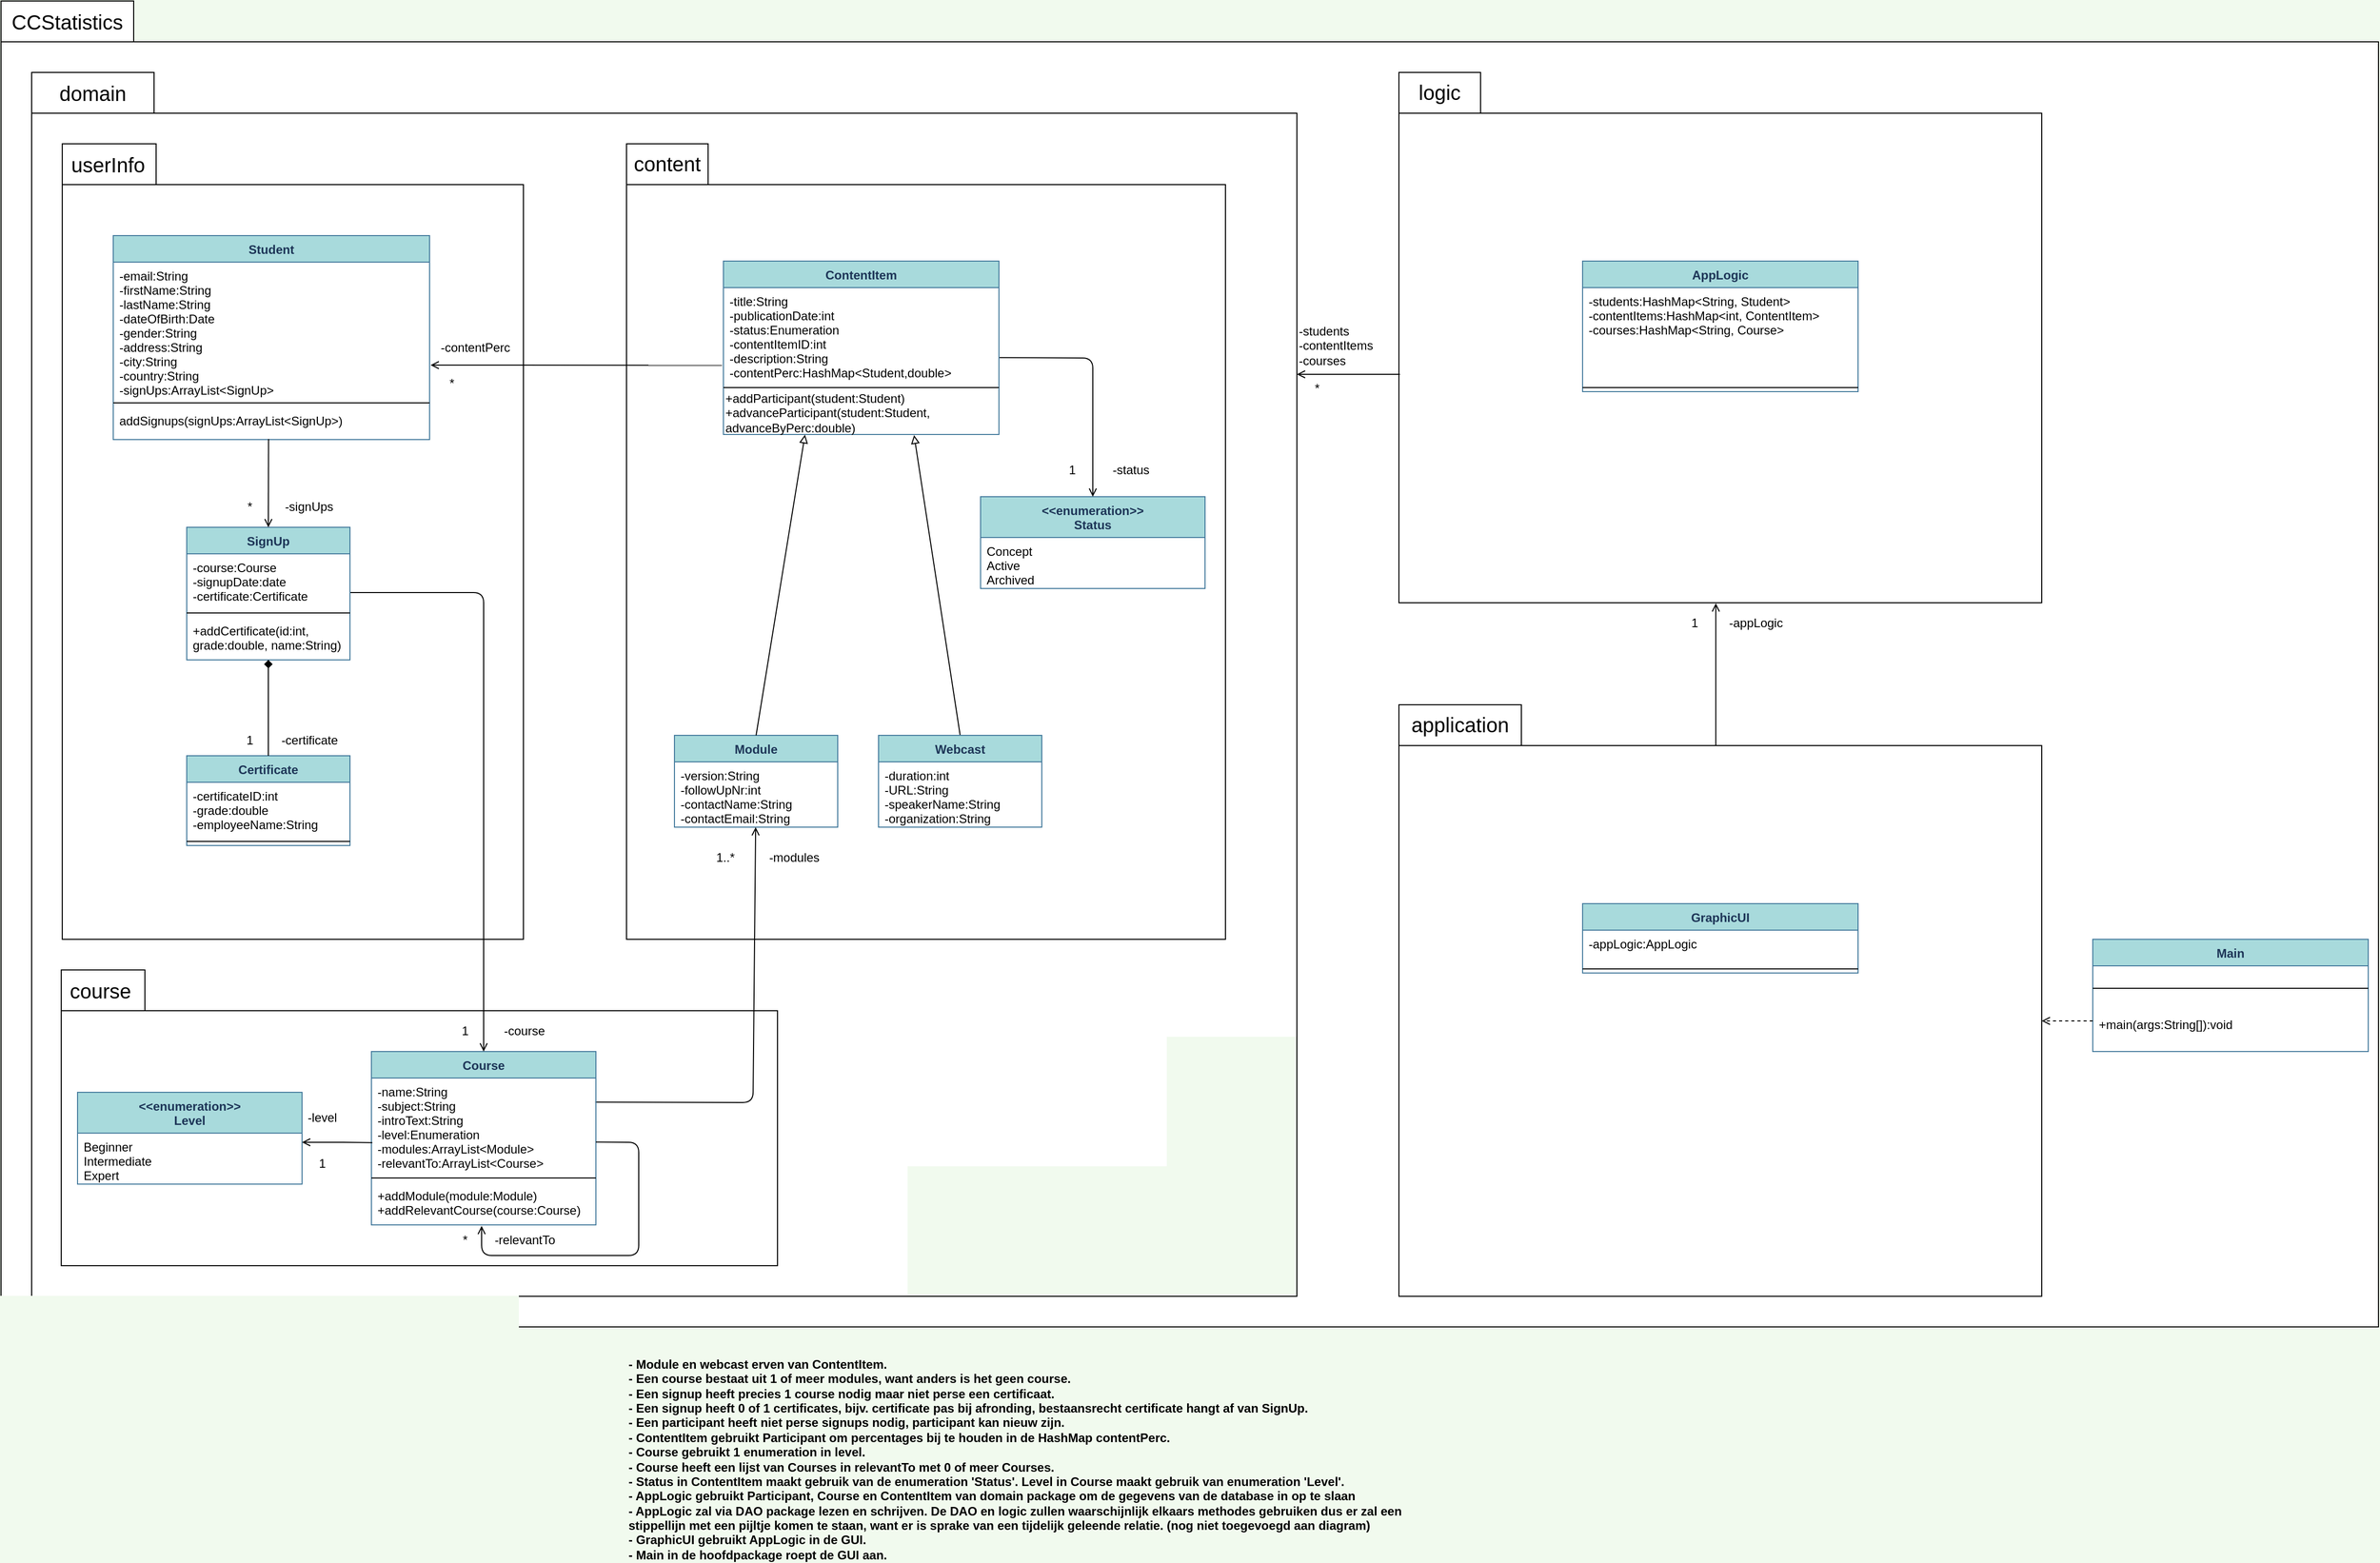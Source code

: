 <mxfile version="14.1.8" type="device" pages="2"><diagram id="C5RBs43oDa-KdzZeNtuy" name="Class diagram"><mxGraphModel dx="1913" dy="3144" grid="1" gridSize="10" guides="1" tooltips="1" connect="1" arrows="1" fold="1" page="1" pageScale="1" pageWidth="827" pageHeight="1169" background="#F1FAEE" math="0" shadow="0"><root><mxCell id="WIyWlLk6GJQsqaUBKTNV-0"/><mxCell id="WIyWlLk6GJQsqaUBKTNV-1" parent="WIyWlLk6GJQsqaUBKTNV-0"/><mxCell id="sgHCHZH9hC2yKxgUmPNf-14" value="package" style="shape=folder;fontStyle=1;spacingTop=10;tabWidth=130;tabHeight=40;tabPosition=left;html=1;fontSize=12;" parent="WIyWlLk6GJQsqaUBKTNV-1" vertex="1"><mxGeometry x="-800" y="-2320" width="2330" height="1300" as="geometry"/></mxCell><mxCell id="sgHCHZH9hC2yKxgUmPNf-5" value="" style="shape=folder;fontStyle=1;spacingTop=10;tabWidth=60;tabHeight=40;tabPosition=left;html=1;fontSize=20;" parent="WIyWlLk6GJQsqaUBKTNV-1" vertex="1"><mxGeometry x="-770" y="-2250" width="1240" height="1200" as="geometry"/></mxCell><mxCell id="sgHCHZH9hC2yKxgUmPNf-3" value="" style="shape=folder;fontStyle=1;spacingTop=10;tabWidth=82;tabHeight=40;tabPosition=left;html=1;" parent="WIyWlLk6GJQsqaUBKTNV-1" vertex="1"><mxGeometry x="-741" y="-1370" width="702" height="290" as="geometry"/></mxCell><mxCell id="sgHCHZH9hC2yKxgUmPNf-0" value="" style="shape=folder;fontStyle=1;spacingTop=10;tabWidth=92;tabHeight=40;tabPosition=left;html=1;" parent="WIyWlLk6GJQsqaUBKTNV-1" vertex="1"><mxGeometry x="-740" y="-2180" width="452" height="780" as="geometry"/></mxCell><mxCell id="sPdz_jmMc16dJgYQqv5J-1" value="" style="shape=folder;fontStyle=1;spacingTop=10;tabWidth=80;tabHeight=40;tabPosition=left;html=1;" parent="WIyWlLk6GJQsqaUBKTNV-1" vertex="1"><mxGeometry x="-187" y="-2180" width="587" height="780" as="geometry"/></mxCell><mxCell id="feHipGiowACFjIjU3fnN-57" style="rounded=1;sketch=0;orthogonalLoop=1;jettySize=auto;html=1;startArrow=open;startFill=0;endArrow=none;endFill=0;fillColor=#e1d5e7;fontColor=#1D3557;entryX=-0.005;entryY=0.81;entryDx=0;entryDy=0;entryPerimeter=0;" parent="WIyWlLk6GJQsqaUBKTNV-1" target="feHipGiowACFjIjU3fnN-1" edge="1"><mxGeometry relative="1" as="geometry"><mxPoint x="-172" y="-1950" as="targetPoint"/><mxPoint x="-379" y="-1963" as="sourcePoint"/><Array as="points"/></mxGeometry></mxCell><mxCell id="feHipGiowACFjIjU3fnN-0" value="ContentItem" style="swimlane;fontStyle=1;align=center;verticalAlign=top;childLayout=stackLayout;horizontal=1;startSize=26;horizontalStack=0;resizeParent=1;resizeParentMax=0;resizeLast=0;collapsible=1;marginBottom=0;rounded=0;sketch=0;strokeColor=#457B9D;fillColor=#A8DADC;fontColor=#1D3557;" parent="WIyWlLk6GJQsqaUBKTNV-1" vertex="1"><mxGeometry x="-92" y="-2065" width="270" height="170" as="geometry"/></mxCell><mxCell id="feHipGiowACFjIjU3fnN-1" value="-title:String&#10;-publicationDate:int&#10;-status:Enumeration&#10;-contentItemID:int&#10;-description:String&#10;-contentPerc:HashMap&lt;Student,double&gt;" style="text;strokeColor=none;fillColor=none;align=left;verticalAlign=top;spacingLeft=4;spacingRight=4;overflow=hidden;rotatable=0;points=[[0,0.5],[1,0.5]];portConstraint=eastwest;" parent="feHipGiowACFjIjU3fnN-0" vertex="1"><mxGeometry y="26" width="270" height="94" as="geometry"/></mxCell><mxCell id="4xEFzBpWDrpKqAZ_pWya-16" value="" style="line;strokeWidth=1;fillColor=none;align=left;verticalAlign=middle;spacingTop=-1;spacingLeft=3;spacingRight=3;rotatable=0;labelPosition=right;points=[];portConstraint=eastwest;" parent="feHipGiowACFjIjU3fnN-0" vertex="1"><mxGeometry y="120" width="270" height="8" as="geometry"/></mxCell><mxCell id="4xEFzBpWDrpKqAZ_pWya-19" value="+addParticipant(student:Student)&lt;br&gt;+advanceParticipant(student:Student,&lt;br&gt;advanceByPerc:double)" style="text;html=1;strokeColor=none;fillColor=none;align=left;verticalAlign=middle;whiteSpace=wrap;rounded=0;" parent="feHipGiowACFjIjU3fnN-0" vertex="1"><mxGeometry y="128" width="270" height="42" as="geometry"/></mxCell><mxCell id="feHipGiowACFjIjU3fnN-54" style="rounded=1;sketch=0;orthogonalLoop=1;jettySize=auto;html=1;startArrow=open;startFill=0;endArrow=none;endFill=0;fillColor=#A8DADC;fontColor=#1D3557;entryX=0.997;entryY=0.251;entryDx=0;entryDy=0;entryPerimeter=0;" parent="WIyWlLk6GJQsqaUBKTNV-1" source="feHipGiowACFjIjU3fnN-4" target="feHipGiowACFjIjU3fnN-14" edge="1"><mxGeometry relative="1" as="geometry"><Array as="points"><mxPoint x="-63" y="-1240"/></Array><mxPoint x="-230" y="-1280" as="targetPoint"/></mxGeometry></mxCell><mxCell id="feHipGiowACFjIjU3fnN-4" value="Module" style="swimlane;fontStyle=1;align=center;verticalAlign=top;childLayout=stackLayout;horizontal=1;startSize=26;horizontalStack=0;resizeParent=1;resizeParentMax=0;resizeLast=0;collapsible=1;marginBottom=0;rounded=0;sketch=0;strokeColor=#457B9D;fillColor=#A8DADC;fontColor=#1D3557;" parent="WIyWlLk6GJQsqaUBKTNV-1" vertex="1"><mxGeometry x="-140" y="-1600" width="160" height="90" as="geometry"><mxRectangle x="360" y="75" width="70" height="26" as="alternateBounds"/></mxGeometry></mxCell><mxCell id="feHipGiowACFjIjU3fnN-5" value="-version:String&#10;-followUpNr:int&#10;-contactName:String&#10;-contactEmail:String" style="text;strokeColor=none;fillColor=none;align=left;verticalAlign=top;spacingLeft=4;spacingRight=4;overflow=hidden;rotatable=0;points=[[0,0.5],[1,0.5]];portConstraint=eastwest;" parent="feHipGiowACFjIjU3fnN-4" vertex="1"><mxGeometry y="26" width="160" height="64" as="geometry"/></mxCell><mxCell id="feHipGiowACFjIjU3fnN-51" style="rounded=1;sketch=0;orthogonalLoop=1;jettySize=auto;html=1;startArrow=none;startFill=0;endArrow=block;endFill=0;fillColor=#A8DADC;fontColor=#1D3557;exitX=0.5;exitY=0;exitDx=0;exitDy=0;entryX=0.692;entryY=1.016;entryDx=0;entryDy=0;entryPerimeter=0;" parent="WIyWlLk6GJQsqaUBKTNV-1" source="feHipGiowACFjIjU3fnN-8" target="4xEFzBpWDrpKqAZ_pWya-19" edge="1"><mxGeometry relative="1" as="geometry"><mxPoint x="-17" y="-1870" as="targetPoint"/><mxPoint x="33" y="-1600" as="sourcePoint"/></mxGeometry></mxCell><mxCell id="feHipGiowACFjIjU3fnN-8" value="Webcast" style="swimlane;fontStyle=1;align=center;verticalAlign=top;childLayout=stackLayout;horizontal=1;startSize=26;horizontalStack=0;resizeParent=1;resizeParentMax=0;resizeLast=0;collapsible=1;marginBottom=0;rounded=0;sketch=0;strokeColor=#457B9D;fillColor=#A8DADC;fontColor=#1D3557;" parent="WIyWlLk6GJQsqaUBKTNV-1" vertex="1"><mxGeometry x="60" y="-1600" width="160" height="90" as="geometry"/></mxCell><mxCell id="feHipGiowACFjIjU3fnN-9" value="-duration:int&#10;-URL:String&#10;-speakerName:String&#10;-organization:String" style="text;strokeColor=none;fillColor=none;align=left;verticalAlign=top;spacingLeft=4;spacingRight=4;overflow=hidden;rotatable=0;points=[[0,0.5],[1,0.5]];portConstraint=eastwest;fontStyle=0" parent="feHipGiowACFjIjU3fnN-8" vertex="1"><mxGeometry y="26" width="160" height="64" as="geometry"/></mxCell><mxCell id="feHipGiowACFjIjU3fnN-13" value="Course" style="swimlane;fontStyle=1;align=center;verticalAlign=top;childLayout=stackLayout;horizontal=1;startSize=26;horizontalStack=0;resizeParent=1;resizeParentMax=0;resizeLast=0;collapsible=1;marginBottom=0;rounded=0;sketch=0;strokeColor=#457B9D;fillColor=#A8DADC;fontColor=#1D3557;" parent="WIyWlLk6GJQsqaUBKTNV-1" vertex="1"><mxGeometry x="-437" y="-1290" width="220" height="170" as="geometry"/></mxCell><mxCell id="feHipGiowACFjIjU3fnN-14" value="-name:String&#10;-subject:String&#10;-introText:String&#10;-level:Enumeration&#10;-modules:ArrayList&lt;Module&gt;&#10;-relevantTo:ArrayList&lt;Course&gt;&#10;" style="text;strokeColor=none;fillColor=none;align=left;verticalAlign=top;spacingLeft=4;spacingRight=4;overflow=hidden;rotatable=0;points=[[0,0.5],[1,0.5]];portConstraint=eastwest;" parent="feHipGiowACFjIjU3fnN-13" vertex="1"><mxGeometry y="26" width="220" height="94" as="geometry"/></mxCell><mxCell id="feHipGiowACFjIjU3fnN-15" value="" style="line;strokeWidth=1;fillColor=none;align=left;verticalAlign=middle;spacingTop=-1;spacingLeft=3;spacingRight=3;rotatable=0;labelPosition=right;points=[];portConstraint=eastwest;" parent="feHipGiowACFjIjU3fnN-13" vertex="1"><mxGeometry y="120" width="220" height="8" as="geometry"/></mxCell><mxCell id="feHipGiowACFjIjU3fnN-16" value="+addModule(module:Module)&#10;+addRelevantCourse(course:Course)" style="text;strokeColor=none;fillColor=none;align=left;verticalAlign=top;spacingLeft=4;spacingRight=4;overflow=hidden;rotatable=0;points=[[0,0.5],[1,0.5]];portConstraint=eastwest;" parent="feHipGiowACFjIjU3fnN-13" vertex="1"><mxGeometry y="128" width="220" height="42" as="geometry"/></mxCell><mxCell id="4xEFzBpWDrpKqAZ_pWya-10" value="" style="endArrow=open;html=1;strokeColor=#000000;exitX=1;exitY=0.668;exitDx=0;exitDy=0;exitPerimeter=0;endFill=0;" parent="feHipGiowACFjIjU3fnN-13" source="feHipGiowACFjIjU3fnN-14" edge="1"><mxGeometry width="50" height="50" relative="1" as="geometry"><mxPoint x="262" y="140" as="sourcePoint"/><mxPoint x="108" y="171" as="targetPoint"/><Array as="points"><mxPoint x="262" y="89"/><mxPoint x="262" y="200"/><mxPoint x="108" y="200"/></Array></mxGeometry></mxCell><mxCell id="feHipGiowACFjIjU3fnN-52" style="rounded=1;sketch=0;orthogonalLoop=1;jettySize=auto;html=1;entryX=0.5;entryY=0;entryDx=0;entryDy=0;startArrow=none;startFill=0;endArrow=open;endFill=0;fillColor=#A8DADC;fontColor=#1D3557;edgeStyle=orthogonalEdgeStyle;" parent="WIyWlLk6GJQsqaUBKTNV-1" target="feHipGiowACFjIjU3fnN-13" edge="1"><mxGeometry relative="1" as="geometry"><mxPoint x="-458" y="-1740" as="sourcePoint"/><Array as="points"><mxPoint x="-458" y="-1740"/><mxPoint x="-327" y="-1740"/></Array></mxGeometry></mxCell><mxCell id="feHipGiowACFjIjU3fnN-17" value="Student" style="swimlane;fontStyle=1;align=center;verticalAlign=top;childLayout=stackLayout;horizontal=1;startSize=26;horizontalStack=0;resizeParent=1;resizeParentMax=0;resizeLast=0;collapsible=1;marginBottom=0;rounded=0;sketch=0;strokeColor=#457B9D;fillColor=#A8DADC;fontColor=#1D3557;" parent="WIyWlLk6GJQsqaUBKTNV-1" vertex="1"><mxGeometry x="-690" y="-2090" width="310" height="200" as="geometry"/></mxCell><mxCell id="feHipGiowACFjIjU3fnN-18" value="-email:String&#10;-firstName:String&#10;-lastName:String&#10;-dateOfBirth:Date&#10;-gender:String&#10;-address:String&#10;-city:String&#10;-country:String&#10;-signUps:ArrayList&lt;SignUp&gt;" style="text;strokeColor=none;fillColor=none;align=left;verticalAlign=top;spacingLeft=4;spacingRight=4;overflow=hidden;rotatable=0;points=[[0,0.5],[1,0.5]];portConstraint=eastwest;" parent="feHipGiowACFjIjU3fnN-17" vertex="1"><mxGeometry y="26" width="310" height="134" as="geometry"/></mxCell><mxCell id="feHipGiowACFjIjU3fnN-19" value="" style="line;strokeWidth=1;fillColor=none;align=left;verticalAlign=middle;spacingTop=-1;spacingLeft=3;spacingRight=3;rotatable=0;labelPosition=right;points=[];portConstraint=eastwest;" parent="feHipGiowACFjIjU3fnN-17" vertex="1"><mxGeometry y="160" width="310" height="8" as="geometry"/></mxCell><mxCell id="feHipGiowACFjIjU3fnN-20" value="addSignups(signUps:ArrayList&lt;SignUp&gt;)" style="text;strokeColor=none;fillColor=none;align=left;verticalAlign=top;spacingLeft=4;spacingRight=4;overflow=hidden;rotatable=0;points=[[0,0.5],[1,0.5]];portConstraint=eastwest;" parent="feHipGiowACFjIjU3fnN-17" vertex="1"><mxGeometry y="168" width="310" height="32" as="geometry"/></mxCell><mxCell id="o7EIkPoKEHvitZHF2vj1-178" value="SignUp" style="swimlane;fontStyle=1;align=center;verticalAlign=top;childLayout=stackLayout;horizontal=1;startSize=26;horizontalStack=0;resizeParent=1;resizeParentMax=0;resizeLast=0;collapsible=1;marginBottom=0;rounded=0;sketch=0;strokeColor=#457B9D;fillColor=#A8DADC;fontColor=#1D3557;" parent="WIyWlLk6GJQsqaUBKTNV-1" vertex="1"><mxGeometry x="-618" y="-1804" width="160" height="130" as="geometry"/></mxCell><mxCell id="o7EIkPoKEHvitZHF2vj1-179" value="-course:Course&#10;-signupDate:date&#10;-certificate:Certificate" style="text;strokeColor=none;fillColor=none;align=left;verticalAlign=top;spacingLeft=4;spacingRight=4;overflow=hidden;rotatable=0;points=[[0,0.5],[1,0.5]];portConstraint=eastwest;" parent="o7EIkPoKEHvitZHF2vj1-178" vertex="1"><mxGeometry y="26" width="160" height="54" as="geometry"/></mxCell><mxCell id="o7EIkPoKEHvitZHF2vj1-180" value="" style="line;strokeWidth=1;fillColor=none;align=left;verticalAlign=middle;spacingTop=-1;spacingLeft=3;spacingRight=3;rotatable=0;labelPosition=right;points=[];portConstraint=eastwest;" parent="o7EIkPoKEHvitZHF2vj1-178" vertex="1"><mxGeometry y="80" width="160" height="8" as="geometry"/></mxCell><mxCell id="o7EIkPoKEHvitZHF2vj1-181" value="+addCertificate(id:int,&#10;grade:double, name:String)" style="text;strokeColor=none;fillColor=none;align=left;verticalAlign=top;spacingLeft=4;spacingRight=4;overflow=hidden;rotatable=0;points=[[0,0.5],[1,0.5]];portConstraint=eastwest;" parent="o7EIkPoKEHvitZHF2vj1-178" vertex="1"><mxGeometry y="88" width="160" height="42" as="geometry"/></mxCell><mxCell id="o7EIkPoKEHvitZHF2vj1-183" value="" style="endArrow=none;html=1;strokeColor=#000000;entryX=0.491;entryY=0.981;entryDx=0;entryDy=0;entryPerimeter=0;startArrow=open;startFill=0;endFill=0;exitX=0.5;exitY=0;exitDx=0;exitDy=0;" parent="WIyWlLk6GJQsqaUBKTNV-1" source="o7EIkPoKEHvitZHF2vj1-178" target="feHipGiowACFjIjU3fnN-20" edge="1"><mxGeometry width="50" height="50" relative="1" as="geometry"><mxPoint x="-430.59" y="-1810" as="sourcePoint"/><mxPoint x="-430.51" y="-1880.004" as="targetPoint"/><Array as="points"/></mxGeometry></mxCell><mxCell id="o7EIkPoKEHvitZHF2vj1-185" value="*" style="text;html=1;strokeColor=none;fillColor=none;align=center;verticalAlign=middle;whiteSpace=wrap;rounded=0;" parent="WIyWlLk6GJQsqaUBKTNV-1" vertex="1"><mxGeometry x="-576" y="-1834" width="40" height="20" as="geometry"/></mxCell><mxCell id="o7EIkPoKEHvitZHF2vj1-186" value="1" style="text;html=1;strokeColor=none;fillColor=none;align=center;verticalAlign=middle;whiteSpace=wrap;rounded=0;" parent="WIyWlLk6GJQsqaUBKTNV-1" vertex="1"><mxGeometry x="-365" y="-1320" width="40" height="20" as="geometry"/></mxCell><mxCell id="o7EIkPoKEHvitZHF2vj1-188" value="1..*" style="text;html=1;strokeColor=none;fillColor=none;align=center;verticalAlign=middle;whiteSpace=wrap;rounded=0;" parent="WIyWlLk6GJQsqaUBKTNV-1" vertex="1"><mxGeometry x="-110" y="-1490" width="40" height="20" as="geometry"/></mxCell><mxCell id="o7EIkPoKEHvitZHF2vj1-189" value="*" style="text;html=1;strokeColor=none;fillColor=none;align=center;verticalAlign=middle;whiteSpace=wrap;rounded=0;" parent="WIyWlLk6GJQsqaUBKTNV-1" vertex="1"><mxGeometry x="-378" y="-1950" width="40" height="10" as="geometry"/></mxCell><mxCell id="qsB4hN0v_XTeqh2kX5ey-0" value="&lt;b&gt;- Module en webcast erven van ContentItem.&lt;br&gt;- Een course bestaat uit 1 of meer modules, want anders is het geen course.&lt;br&gt;- Een signup heeft precies 1 course nodig maar niet perse een certificaat.&lt;br&gt;- Een signup heeft 0 of 1 certificates,&amp;nbsp;bijv.&amp;nbsp;certificate pas bij afronding, bestaansrecht certificate hangt af van SignUp.&lt;br&gt;- Een participant heeft niet perse signups nodig, participant kan nieuw zijn.&lt;br&gt;- ContentItem gebruikt Participant om percentages bij te houden in de HashMap contentPerc.&lt;br&gt;- Course gebruikt 1 enumeration in level.&lt;br&gt;-&amp;nbsp;Course heeft een lijst van Courses in relevantTo met 0 of meer Courses.&lt;br&gt;- Status in ContentItem maakt gebruik van de enumeration 'Status'. Level in Course maakt gebruik van enumeration 'Level'.&lt;br&gt;- AppLogic gebruikt Participant, Course en ContentItem van domain package om de gegevens van de database in op te slaan&lt;br&gt;- AppLogic zal via DAO package lezen en schrijven. De DAO en logic zullen waarschijnlijk elkaars methodes gebruiken dus er zal een stippellijn met een pijltje komen te staan, want er is sprake van een tijdelijk geleende relatie. (nog niet toegevoegd aan diagram)&lt;br&gt;- GraphicUI gebruikt AppLogic in de GUI.&lt;br&gt;- Main in de hoofdpackage roept de GUI aan.&lt;/b&gt;" style="text;html=1;strokeColor=none;fillColor=none;align=left;verticalAlign=middle;whiteSpace=wrap;rounded=0;" parent="WIyWlLk6GJQsqaUBKTNV-1" vertex="1"><mxGeometry x="-187" y="-990" width="812" height="200" as="geometry"/></mxCell><mxCell id="4xEFzBpWDrpKqAZ_pWya-5" value="&lt;&lt;enumeration&gt;&gt;&#10;Level" style="swimlane;fontStyle=1;align=center;verticalAlign=top;childLayout=stackLayout;horizontal=1;startSize=40;horizontalStack=0;resizeParent=1;resizeParentMax=0;resizeLast=0;collapsible=1;marginBottom=0;rounded=0;sketch=0;strokeColor=#457B9D;fillColor=#A8DADC;fontColor=#1D3557;" parent="WIyWlLk6GJQsqaUBKTNV-1" vertex="1"><mxGeometry x="-725" y="-1250" width="220" height="90" as="geometry"/></mxCell><mxCell id="4xEFzBpWDrpKqAZ_pWya-6" value="Beginner&#10;Intermediate&#10;Expert" style="text;strokeColor=none;fillColor=none;align=left;verticalAlign=top;spacingLeft=4;spacingRight=4;overflow=hidden;rotatable=0;points=[[0,0.5],[1,0.5]];portConstraint=eastwest;" parent="4xEFzBpWDrpKqAZ_pWya-5" vertex="1"><mxGeometry y="40" width="220" height="50" as="geometry"/></mxCell><mxCell id="4xEFzBpWDrpKqAZ_pWya-9" style="edgeStyle=orthogonalEdgeStyle;rounded=0;orthogonalLoop=1;jettySize=auto;html=1;entryX=0.004;entryY=0.674;entryDx=0;entryDy=0;entryPerimeter=0;startArrow=open;startFill=0;endArrow=none;endFill=0;strokeColor=#000000;" parent="WIyWlLk6GJQsqaUBKTNV-1" source="4xEFzBpWDrpKqAZ_pWya-6" target="feHipGiowACFjIjU3fnN-14" edge="1"><mxGeometry relative="1" as="geometry"><Array as="points"><mxPoint x="-465" y="-1201"/><mxPoint x="-465" y="-1201"/></Array></mxGeometry></mxCell><mxCell id="4xEFzBpWDrpKqAZ_pWya-11" value="-signUps" style="text;html=1;strokeColor=none;fillColor=none;align=center;verticalAlign=middle;whiteSpace=wrap;rounded=0;" parent="WIyWlLk6GJQsqaUBKTNV-1" vertex="1"><mxGeometry x="-544" y="-1829" width="92" height="10" as="geometry"/></mxCell><mxCell id="4xEFzBpWDrpKqAZ_pWya-13" value="-course" style="text;html=1;strokeColor=none;fillColor=none;align=center;verticalAlign=middle;whiteSpace=wrap;rounded=0;" parent="WIyWlLk6GJQsqaUBKTNV-1" vertex="1"><mxGeometry x="-317" y="-1320" width="60" height="20" as="geometry"/></mxCell><mxCell id="4xEFzBpWDrpKqAZ_pWya-14" value="-modules" style="text;html=1;strokeColor=none;fillColor=none;align=center;verticalAlign=middle;whiteSpace=wrap;rounded=0;" parent="WIyWlLk6GJQsqaUBKTNV-1" vertex="1"><mxGeometry x="-60" y="-1490" width="75" height="20" as="geometry"/></mxCell><mxCell id="4xEFzBpWDrpKqAZ_pWya-15" value="-contentPerc" style="text;html=1;strokeColor=none;fillColor=none;align=center;verticalAlign=middle;whiteSpace=wrap;rounded=0;fontSize=12;" parent="WIyWlLk6GJQsqaUBKTNV-1" vertex="1"><mxGeometry x="-380" y="-1990" width="90" height="20" as="geometry"/></mxCell><mxCell id="4xEFzBpWDrpKqAZ_pWya-21" style="rounded=1;sketch=0;orthogonalLoop=1;jettySize=auto;html=1;startArrow=none;startFill=0;endArrow=block;endFill=0;fillColor=#A8DADC;fontColor=#1D3557;exitX=0.5;exitY=0;exitDx=0;exitDy=0;entryX=0.296;entryY=1.005;entryDx=0;entryDy=0;entryPerimeter=0;" parent="WIyWlLk6GJQsqaUBKTNV-1" source="feHipGiowACFjIjU3fnN-4" target="4xEFzBpWDrpKqAZ_pWya-19" edge="1"><mxGeometry relative="1" as="geometry"><mxPoint x="-67" y="-1870" as="targetPoint"/><mxPoint x="-105" y="-1620" as="sourcePoint"/></mxGeometry></mxCell><mxCell id="sPdz_jmMc16dJgYQqv5J-2" value="&lt;font style=&quot;font-size: 20px&quot;&gt;content&lt;/font&gt;" style="text;html=1;strokeColor=none;fillColor=none;align=center;verticalAlign=middle;whiteSpace=wrap;rounded=0;fontSize=17;" parent="WIyWlLk6GJQsqaUBKTNV-1" vertex="1"><mxGeometry x="-177" y="-2170" width="60" height="20" as="geometry"/></mxCell><mxCell id="sgHCHZH9hC2yKxgUmPNf-1" value="&lt;font style=&quot;font-size: 20px&quot;&gt;userInfo&lt;/font&gt;" style="text;html=1;strokeColor=none;fillColor=none;align=center;verticalAlign=middle;whiteSpace=wrap;rounded=0;" parent="WIyWlLk6GJQsqaUBKTNV-1" vertex="1"><mxGeometry x="-715" y="-2170" width="40" height="20" as="geometry"/></mxCell><mxCell id="sgHCHZH9hC2yKxgUmPNf-4" value="course" style="text;html=1;strokeColor=none;fillColor=none;align=center;verticalAlign=middle;whiteSpace=wrap;rounded=0;fontSize=20;" parent="WIyWlLk6GJQsqaUBKTNV-1" vertex="1"><mxGeometry x="-725" y="-1360" width="45" height="20" as="geometry"/></mxCell><mxCell id="sgHCHZH9hC2yKxgUmPNf-6" value="domain" style="text;html=1;strokeColor=none;fillColor=none;align=center;verticalAlign=middle;whiteSpace=wrap;rounded=0;fontSize=20;" parent="WIyWlLk6GJQsqaUBKTNV-1" vertex="1"><mxGeometry x="-730" y="-2240" width="40" height="20" as="geometry"/></mxCell><mxCell id="sgHCHZH9hC2yKxgUmPNf-9" value="1" style="text;html=1;strokeColor=none;fillColor=none;align=center;verticalAlign=middle;whiteSpace=wrap;rounded=0;fontSize=12;" parent="WIyWlLk6GJQsqaUBKTNV-1" vertex="1"><mxGeometry x="-505" y="-1190" width="40" height="20" as="geometry"/></mxCell><mxCell id="sgHCHZH9hC2yKxgUmPNf-10" value="-level" style="text;html=1;strokeColor=none;fillColor=none;align=center;verticalAlign=middle;whiteSpace=wrap;rounded=0;fontSize=12;" parent="WIyWlLk6GJQsqaUBKTNV-1" vertex="1"><mxGeometry x="-505" y="-1235" width="40" height="20" as="geometry"/></mxCell><mxCell id="sgHCHZH9hC2yKxgUmPNf-12" value="*" style="text;html=1;strokeColor=none;fillColor=none;align=center;verticalAlign=middle;whiteSpace=wrap;rounded=0;fontSize=12;" parent="WIyWlLk6GJQsqaUBKTNV-1" vertex="1"><mxGeometry x="-354" y="-1110" width="18" height="10" as="geometry"/></mxCell><mxCell id="sgHCHZH9hC2yKxgUmPNf-13" value="-relevantTo" style="text;html=1;strokeColor=none;fillColor=none;align=center;verticalAlign=middle;whiteSpace=wrap;rounded=0;fontSize=12;" parent="WIyWlLk6GJQsqaUBKTNV-1" vertex="1"><mxGeometry x="-322.25" y="-1110" width="70.5" height="10" as="geometry"/></mxCell><mxCell id="sgHCHZH9hC2yKxgUmPNf-16" value="CCStatistics" style="text;html=1;strokeColor=none;fillColor=none;align=center;verticalAlign=middle;whiteSpace=wrap;rounded=0;fontSize=20;" parent="WIyWlLk6GJQsqaUBKTNV-1" vertex="1"><mxGeometry x="-800" y="-2310" width="130" height="20" as="geometry"/></mxCell><mxCell id="rP0rr3EzFBxr6KsfWkIh-7" value="" style="shape=folder;fontStyle=1;spacingTop=10;tabWidth=80;tabHeight=40;tabPosition=left;html=1;" parent="WIyWlLk6GJQsqaUBKTNV-1" vertex="1"><mxGeometry x="570" y="-2250" width="630" height="520" as="geometry"/></mxCell><mxCell id="rP0rr3EzFBxr6KsfWkIh-8" value="" style="shape=folder;fontStyle=1;spacingTop=10;tabWidth=120;tabHeight=40;tabPosition=left;html=1;" parent="WIyWlLk6GJQsqaUBKTNV-1" vertex="1"><mxGeometry x="570" y="-1630" width="630" height="580" as="geometry"/></mxCell><mxCell id="rP0rr3EzFBxr6KsfWkIh-10" value="&lt;font style=&quot;font-size: 20px&quot;&gt;logic&lt;/font&gt;" style="text;html=1;strokeColor=none;fillColor=none;align=center;verticalAlign=middle;whiteSpace=wrap;rounded=0;fontSize=17;" parent="WIyWlLk6GJQsqaUBKTNV-1" vertex="1"><mxGeometry x="580" y="-2240" width="60" height="20" as="geometry"/></mxCell><mxCell id="rP0rr3EzFBxr6KsfWkIh-11" value="&lt;font style=&quot;font-size: 20px&quot;&gt;application&lt;/font&gt;" style="text;html=1;strokeColor=none;fillColor=none;align=center;verticalAlign=middle;whiteSpace=wrap;rounded=0;fontSize=17;" parent="WIyWlLk6GJQsqaUBKTNV-1" vertex="1"><mxGeometry x="600" y="-1620" width="60" height="20" as="geometry"/></mxCell><mxCell id="rP0rr3EzFBxr6KsfWkIh-15" value="AppLogic" style="swimlane;fontStyle=1;align=center;verticalAlign=top;childLayout=stackLayout;horizontal=1;startSize=26;horizontalStack=0;resizeParent=1;resizeParentMax=0;resizeLast=0;collapsible=1;marginBottom=0;rounded=0;sketch=0;strokeColor=#457B9D;fillColor=#A8DADC;fontColor=#1D3557;" parent="WIyWlLk6GJQsqaUBKTNV-1" vertex="1"><mxGeometry x="750" y="-2065" width="270" height="128" as="geometry"/></mxCell><mxCell id="rP0rr3EzFBxr6KsfWkIh-16" value="-students:HashMap&lt;String, Student&gt;&#10;-contentItems:HashMap&lt;int, ContentItem&gt;&#10;-courses:HashMap&lt;String, Course&gt;" style="text;strokeColor=none;fillColor=none;align=left;verticalAlign=top;spacingLeft=4;spacingRight=4;overflow=hidden;rotatable=0;points=[[0,0.5],[1,0.5]];portConstraint=eastwest;" parent="rP0rr3EzFBxr6KsfWkIh-15" vertex="1"><mxGeometry y="26" width="270" height="94" as="geometry"/></mxCell><mxCell id="rP0rr3EzFBxr6KsfWkIh-17" value="" style="line;strokeWidth=1;fillColor=none;align=left;verticalAlign=middle;spacingTop=-1;spacingLeft=3;spacingRight=3;rotatable=0;labelPosition=right;points=[];portConstraint=eastwest;" parent="rP0rr3EzFBxr6KsfWkIh-15" vertex="1"><mxGeometry y="120" width="270" height="8" as="geometry"/></mxCell><mxCell id="rP0rr3EzFBxr6KsfWkIh-19" value="GraphicUI" style="swimlane;fontStyle=1;align=center;verticalAlign=top;childLayout=stackLayout;horizontal=1;startSize=26;horizontalStack=0;resizeParent=1;resizeParentMax=0;resizeLast=0;collapsible=1;marginBottom=0;rounded=0;sketch=0;strokeColor=#457B9D;fillColor=#A8DADC;fontColor=#1D3557;" parent="WIyWlLk6GJQsqaUBKTNV-1" vertex="1"><mxGeometry x="750" y="-1435" width="270" height="68" as="geometry"/></mxCell><mxCell id="rP0rr3EzFBxr6KsfWkIh-20" value="-appLogic:AppLogic&#10;" style="text;strokeColor=none;fillColor=none;align=left;verticalAlign=top;spacingLeft=4;spacingRight=4;overflow=hidden;rotatable=0;points=[[0,0.5],[1,0.5]];portConstraint=eastwest;" parent="rP0rr3EzFBxr6KsfWkIh-19" vertex="1"><mxGeometry y="26" width="270" height="34" as="geometry"/></mxCell><mxCell id="rP0rr3EzFBxr6KsfWkIh-21" value="" style="line;strokeWidth=1;fillColor=none;align=left;verticalAlign=middle;spacingTop=-1;spacingLeft=3;spacingRight=3;rotatable=0;labelPosition=right;points=[];portConstraint=eastwest;" parent="rP0rr3EzFBxr6KsfWkIh-19" vertex="1"><mxGeometry y="60" width="270" height="8" as="geometry"/></mxCell><mxCell id="rP0rr3EzFBxr6KsfWkIh-23" value="" style="endArrow=open;html=1;startArrow=none;startFill=0;endFill=0;" parent="WIyWlLk6GJQsqaUBKTNV-1" edge="1"><mxGeometry width="50" height="50" relative="1" as="geometry"><mxPoint x="571" y="-1954" as="sourcePoint"/><mxPoint x="470" y="-1954" as="targetPoint"/></mxGeometry></mxCell><mxCell id="rP0rr3EzFBxr6KsfWkIh-24" value="" style="endArrow=open;html=1;exitX=0.493;exitY=0.068;exitDx=0;exitDy=0;exitPerimeter=0;startArrow=none;startFill=0;endFill=0;entryX=0.493;entryY=1.001;entryDx=0;entryDy=0;entryPerimeter=0;" parent="WIyWlLk6GJQsqaUBKTNV-1" source="rP0rr3EzFBxr6KsfWkIh-8" target="rP0rr3EzFBxr6KsfWkIh-7" edge="1"><mxGeometry width="50" height="50" relative="1" as="geometry"><mxPoint x="890" y="-1720" as="sourcePoint"/><mxPoint x="940" y="-1770" as="targetPoint"/></mxGeometry></mxCell><mxCell id="rP0rr3EzFBxr6KsfWkIh-27" value="1" style="text;html=1;strokeColor=none;fillColor=none;align=center;verticalAlign=middle;whiteSpace=wrap;rounded=0;" parent="WIyWlLk6GJQsqaUBKTNV-1" vertex="1"><mxGeometry x="840" y="-1720" width="40" height="20" as="geometry"/></mxCell><mxCell id="rP0rr3EzFBxr6KsfWkIh-28" value="-appLogic" style="text;html=1;strokeColor=none;fillColor=none;align=center;verticalAlign=middle;whiteSpace=wrap;rounded=0;" parent="WIyWlLk6GJQsqaUBKTNV-1" vertex="1"><mxGeometry x="890" y="-1720" width="60" height="20" as="geometry"/></mxCell><mxCell id="rP0rr3EzFBxr6KsfWkIh-29" value="*" style="text;html=1;strokeColor=none;fillColor=none;align=center;verticalAlign=middle;whiteSpace=wrap;rounded=0;" parent="WIyWlLk6GJQsqaUBKTNV-1" vertex="1"><mxGeometry x="470" y="-1950" width="40" height="20" as="geometry"/></mxCell><mxCell id="rP0rr3EzFBxr6KsfWkIh-31" value="-students&lt;br&gt;-contentItems&lt;br&gt;-courses" style="text;html=1;strokeColor=none;fillColor=none;align=left;verticalAlign=top;whiteSpace=wrap;rounded=0;" parent="WIyWlLk6GJQsqaUBKTNV-1" vertex="1"><mxGeometry x="470" y="-2010" width="80" height="50" as="geometry"/></mxCell><mxCell id="8QhRmHNd97K_W5249dZ9-8" value="Main" style="swimlane;fontStyle=1;align=center;verticalAlign=top;childLayout=stackLayout;horizontal=1;startSize=26;horizontalStack=0;resizeParent=1;resizeParentMax=0;resizeLast=0;collapsible=1;marginBottom=0;rounded=0;sketch=0;strokeColor=#457B9D;fillColor=#A8DADC;fontColor=#1D3557;" parent="WIyWlLk6GJQsqaUBKTNV-1" vertex="1"><mxGeometry x="1250" y="-1400" width="270" height="110" as="geometry"/></mxCell><mxCell id="8QhRmHNd97K_W5249dZ9-10" value="" style="line;strokeWidth=1;fillColor=none;align=left;verticalAlign=middle;spacingTop=-1;spacingLeft=3;spacingRight=3;rotatable=0;labelPosition=right;points=[];portConstraint=eastwest;" parent="8QhRmHNd97K_W5249dZ9-8" vertex="1"><mxGeometry y="26" width="270" height="44" as="geometry"/></mxCell><mxCell id="8QhRmHNd97K_W5249dZ9-9" value="+main(args:String[]):void" style="text;strokeColor=none;fillColor=none;align=left;verticalAlign=top;spacingLeft=4;spacingRight=4;overflow=hidden;rotatable=0;points=[[0,0.5],[1,0.5]];portConstraint=eastwest;" parent="8QhRmHNd97K_W5249dZ9-8" vertex="1"><mxGeometry y="70" width="270" height="40" as="geometry"/></mxCell><mxCell id="8QhRmHNd97K_W5249dZ9-12" style="rounded=0;orthogonalLoop=1;jettySize=auto;html=1;entryX=0;entryY=0;entryDx=630;entryDy=310;entryPerimeter=0;endArrow=open;endFill=0;dashed=1;" parent="WIyWlLk6GJQsqaUBKTNV-1" target="rP0rr3EzFBxr6KsfWkIh-8" edge="1"><mxGeometry relative="1" as="geometry"><mxPoint x="1250" y="-1320" as="sourcePoint"/><Array as="points"><mxPoint x="1240" y="-1320"/><mxPoint x="1230" y="-1320"/><mxPoint x="1220" y="-1320"/></Array></mxGeometry></mxCell><mxCell id="N8swZrLRE0hbO8jmKW8U-1" value="&lt;&lt;enumeration&gt;&gt;&#10;Status" style="swimlane;fontStyle=1;align=center;verticalAlign=top;childLayout=stackLayout;horizontal=1;startSize=40;horizontalStack=0;resizeParent=1;resizeParentMax=0;resizeLast=0;collapsible=1;marginBottom=0;rounded=0;sketch=0;strokeColor=#457B9D;fillColor=#A8DADC;fontColor=#1D3557;" parent="WIyWlLk6GJQsqaUBKTNV-1" vertex="1"><mxGeometry x="160" y="-1834" width="220" height="90" as="geometry"/></mxCell><mxCell id="N8swZrLRE0hbO8jmKW8U-2" value="Concept&#10;Active&#10;Archived" style="text;strokeColor=none;fillColor=none;align=left;verticalAlign=top;spacingLeft=4;spacingRight=4;overflow=hidden;rotatable=0;points=[[0,0.5],[1,0.5]];portConstraint=eastwest;" parent="N8swZrLRE0hbO8jmKW8U-1" vertex="1"><mxGeometry y="40" width="220" height="50" as="geometry"/></mxCell><mxCell id="N8swZrLRE0hbO8jmKW8U-3" value="" style="endArrow=open;html=1;entryX=0.5;entryY=0;entryDx=0;entryDy=0;exitX=1.002;exitY=0.73;exitDx=0;exitDy=0;exitPerimeter=0;endFill=0;" parent="WIyWlLk6GJQsqaUBKTNV-1" source="feHipGiowACFjIjU3fnN-1" target="N8swZrLRE0hbO8jmKW8U-1" edge="1"><mxGeometry width="50" height="50" relative="1" as="geometry"><mxPoint x="182" y="-1970" as="sourcePoint"/><mxPoint x="310" y="-1990" as="targetPoint"/><Array as="points"><mxPoint x="270" y="-1970"/></Array></mxGeometry></mxCell><mxCell id="N8swZrLRE0hbO8jmKW8U-4" value="1" style="text;html=1;strokeColor=none;fillColor=none;align=center;verticalAlign=middle;whiteSpace=wrap;rounded=0;" parent="WIyWlLk6GJQsqaUBKTNV-1" vertex="1"><mxGeometry x="230" y="-1870" width="40" height="20" as="geometry"/></mxCell><mxCell id="N8swZrLRE0hbO8jmKW8U-5" value="-status" style="text;html=1;strokeColor=none;fillColor=none;align=center;verticalAlign=middle;whiteSpace=wrap;rounded=0;" parent="WIyWlLk6GJQsqaUBKTNV-1" vertex="1"><mxGeometry x="270" y="-1870" width="75" height="20" as="geometry"/></mxCell><mxCell id="E6qOHpDnPlPbIWwxYky2-0" value="Certificate" style="swimlane;fontStyle=1;align=center;verticalAlign=top;childLayout=stackLayout;horizontal=1;startSize=26;horizontalStack=0;resizeParent=1;resizeParentMax=0;resizeLast=0;collapsible=1;marginBottom=0;rounded=0;sketch=0;strokeColor=#457B9D;fillColor=#A8DADC;fontColor=#1D3557;" parent="WIyWlLk6GJQsqaUBKTNV-1" vertex="1"><mxGeometry x="-618" y="-1580" width="160" height="88" as="geometry"/></mxCell><mxCell id="E6qOHpDnPlPbIWwxYky2-1" value="-certificateID:int&#10;-grade:double&#10;-employeeName:String" style="text;strokeColor=none;fillColor=none;align=left;verticalAlign=top;spacingLeft=4;spacingRight=4;overflow=hidden;rotatable=0;points=[[0,0.5],[1,0.5]];portConstraint=eastwest;" parent="E6qOHpDnPlPbIWwxYky2-0" vertex="1"><mxGeometry y="26" width="160" height="54" as="geometry"/></mxCell><mxCell id="E6qOHpDnPlPbIWwxYky2-2" value="" style="line;strokeWidth=1;fillColor=none;align=left;verticalAlign=middle;spacingTop=-1;spacingLeft=3;spacingRight=3;rotatable=0;labelPosition=right;points=[];portConstraint=eastwest;" parent="E6qOHpDnPlPbIWwxYky2-0" vertex="1"><mxGeometry y="80" width="160" height="8" as="geometry"/></mxCell><mxCell id="E6qOHpDnPlPbIWwxYky2-4" value="" style="endArrow=diamond;html=1;startArrow=none;startFill=0;endFill=1;entryX=0.5;entryY=1;entryDx=0;entryDy=0;" parent="WIyWlLk6GJQsqaUBKTNV-1" target="o7EIkPoKEHvitZHF2vj1-178" edge="1"><mxGeometry width="50" height="50" relative="1" as="geometry"><mxPoint x="-538" y="-1580" as="sourcePoint"/><mxPoint x="-539" y="-1643" as="targetPoint"/></mxGeometry></mxCell><mxCell id="E6qOHpDnPlPbIWwxYky2-5" value="-certificate" style="text;html=1;strokeColor=none;fillColor=none;align=center;verticalAlign=middle;whiteSpace=wrap;rounded=0;fontSize=12;" parent="WIyWlLk6GJQsqaUBKTNV-1" vertex="1"><mxGeometry x="-533.37" y="-1600" width="70.5" height="10" as="geometry"/></mxCell><mxCell id="E6qOHpDnPlPbIWwxYky2-6" value="1" style="text;html=1;strokeColor=none;fillColor=none;align=center;verticalAlign=middle;whiteSpace=wrap;rounded=0;fontSize=12;" parent="WIyWlLk6GJQsqaUBKTNV-1" vertex="1"><mxGeometry x="-565.12" y="-1600" width="18" height="10" as="geometry"/></mxCell></root></mxGraphModel></diagram><diagram id="P1oBRCwg0Y-Wmhj9Az0h" name="ERD"><mxGraphModel dx="1086" dy="1975" grid="1" gridSize="10" guides="1" tooltips="1" connect="1" arrows="1" fold="1" page="1" pageScale="1" pageWidth="827" pageHeight="1169" math="0" shadow="0"><root><mxCell id="8teTHtU4GiHTJaHHD_Mh-0"/><mxCell id="8teTHtU4GiHTJaHHD_Mh-1" parent="8teTHtU4GiHTJaHHD_Mh-0"/><mxCell id="8teTHtU4GiHTJaHHD_Mh-2" value="ContentItem" style="swimlane;fontStyle=0;childLayout=stackLayout;horizontal=1;startSize=26;horizontalStack=0;resizeParent=1;resizeParentMax=0;resizeLast=0;collapsible=1;marginBottom=0;align=center;fontSize=14;" parent="8teTHtU4GiHTJaHHD_Mh-1" vertex="1"><mxGeometry x="500" y="100" width="160" height="116" as="geometry"/></mxCell><mxCell id="8teTHtU4GiHTJaHHD_Mh-3" value="Status" style="text;strokeColor=none;fillColor=none;spacingLeft=4;spacingRight=4;overflow=hidden;rotatable=0;points=[[0,0.5],[1,0.5]];portConstraint=eastwest;fontSize=12;" parent="8teTHtU4GiHTJaHHD_Mh-2" vertex="1"><mxGeometry y="26" width="160" height="30" as="geometry"/></mxCell><mxCell id="8teTHtU4GiHTJaHHD_Mh-4" value="Description" style="text;strokeColor=none;fillColor=none;spacingLeft=4;spacingRight=4;overflow=hidden;rotatable=0;points=[[0,0.5],[1,0.5]];portConstraint=eastwest;fontSize=12;" parent="8teTHtU4GiHTJaHHD_Mh-2" vertex="1"><mxGeometry y="56" width="160" height="30" as="geometry"/></mxCell><mxCell id="8teTHtU4GiHTJaHHD_Mh-5" value="PublicationDate" style="text;strokeColor=none;fillColor=none;spacingLeft=4;spacingRight=4;overflow=hidden;rotatable=0;points=[[0,0.5],[1,0.5]];portConstraint=eastwest;fontSize=12;" parent="8teTHtU4GiHTJaHHD_Mh-2" vertex="1"><mxGeometry y="86" width="160" height="30" as="geometry"/></mxCell><mxCell id="8teTHtU4GiHTJaHHD_Mh-6" value="Module" style="swimlane;fontStyle=0;childLayout=stackLayout;horizontal=1;startSize=26;horizontalStack=0;resizeParent=1;resizeParentMax=0;resizeLast=0;collapsible=1;marginBottom=0;align=center;fontSize=14;" parent="8teTHtU4GiHTJaHHD_Mh-1" vertex="1"><mxGeometry x="340" y="464" width="160" height="176" as="geometry"/></mxCell><mxCell id="STKgP6EKJ-mhRVuYqsoG-1" value="*Title" style="text;strokeColor=none;fillColor=none;spacingLeft=4;spacingRight=4;overflow=hidden;rotatable=0;points=[[0,0.5],[1,0.5]];portConstraint=eastwest;fontSize=12;" parent="8teTHtU4GiHTJaHHD_Mh-6" vertex="1"><mxGeometry y="26" width="160" height="30" as="geometry"/></mxCell><mxCell id="8teTHtU4GiHTJaHHD_Mh-8" value="*Version" style="text;strokeColor=none;fillColor=none;spacingLeft=4;spacingRight=4;overflow=hidden;rotatable=0;points=[[0,0.5],[1,0.5]];portConstraint=eastwest;fontSize=12;" parent="8teTHtU4GiHTJaHHD_Mh-6" vertex="1"><mxGeometry y="56" width="160" height="30" as="geometry"/></mxCell><mxCell id="8teTHtU4GiHTJaHHD_Mh-9" value="ContactName" style="text;strokeColor=none;fillColor=none;spacingLeft=4;spacingRight=4;overflow=hidden;rotatable=0;points=[[0,0.5],[1,0.5]];portConstraint=eastwest;fontSize=12;" parent="8teTHtU4GiHTJaHHD_Mh-6" vertex="1"><mxGeometry y="86" width="160" height="30" as="geometry"/></mxCell><mxCell id="8teTHtU4GiHTJaHHD_Mh-10" value="ContactEmail" style="text;strokeColor=none;fillColor=none;spacingLeft=4;spacingRight=4;overflow=hidden;rotatable=0;points=[[0,0.5],[1,0.5]];portConstraint=eastwest;fontSize=12;" parent="8teTHtU4GiHTJaHHD_Mh-6" vertex="1"><mxGeometry y="116" width="160" height="30" as="geometry"/></mxCell><mxCell id="8teTHtU4GiHTJaHHD_Mh-11" value="FollowUpNumber" style="text;strokeColor=none;fillColor=none;spacingLeft=4;spacingRight=4;overflow=hidden;rotatable=0;points=[[0,0.5],[1,0.5]];portConstraint=eastwest;fontSize=12;" parent="8teTHtU4GiHTJaHHD_Mh-6" vertex="1"><mxGeometry y="146" width="160" height="30" as="geometry"/></mxCell><mxCell id="8teTHtU4GiHTJaHHD_Mh-12" value="Webcast" style="swimlane;fontStyle=0;childLayout=stackLayout;horizontal=1;startSize=26;horizontalStack=0;resizeParent=1;resizeParentMax=0;resizeLast=0;collapsible=1;marginBottom=0;align=center;fontSize=14;" parent="8teTHtU4GiHTJaHHD_Mh-1" vertex="1"><mxGeometry x="660" y="464" width="160" height="176" as="geometry"/></mxCell><mxCell id="STKgP6EKJ-mhRVuYqsoG-2" value="*Title" style="text;strokeColor=none;fillColor=none;spacingLeft=4;spacingRight=4;overflow=hidden;rotatable=0;points=[[0,0.5],[1,0.5]];portConstraint=eastwest;fontSize=12;" parent="8teTHtU4GiHTJaHHD_Mh-12" vertex="1"><mxGeometry y="26" width="160" height="30" as="geometry"/></mxCell><mxCell id="8teTHtU4GiHTJaHHD_Mh-14" value="Duration" style="text;strokeColor=none;fillColor=none;spacingLeft=4;spacingRight=4;overflow=hidden;rotatable=0;points=[[0,0.5],[1,0.5]];portConstraint=eastwest;fontSize=12;" parent="8teTHtU4GiHTJaHHD_Mh-12" vertex="1"><mxGeometry y="56" width="160" height="30" as="geometry"/></mxCell><mxCell id="8teTHtU4GiHTJaHHD_Mh-15" value="URL" style="text;strokeColor=none;fillColor=none;spacingLeft=4;spacingRight=4;overflow=hidden;rotatable=0;points=[[0,0.5],[1,0.5]];portConstraint=eastwest;fontSize=12;" parent="8teTHtU4GiHTJaHHD_Mh-12" vertex="1"><mxGeometry y="86" width="160" height="30" as="geometry"/></mxCell><mxCell id="8teTHtU4GiHTJaHHD_Mh-16" value="SpeakerName" style="text;strokeColor=none;fillColor=none;spacingLeft=4;spacingRight=4;overflow=hidden;rotatable=0;points=[[0,0.5],[1,0.5]];portConstraint=eastwest;fontSize=12;" parent="8teTHtU4GiHTJaHHD_Mh-12" vertex="1"><mxGeometry y="116" width="160" height="30" as="geometry"/></mxCell><mxCell id="8teTHtU4GiHTJaHHD_Mh-17" value="Organization" style="text;strokeColor=none;fillColor=none;spacingLeft=4;spacingRight=4;overflow=hidden;rotatable=0;points=[[0,0.5],[1,0.5]];portConstraint=eastwest;fontSize=12;" parent="8teTHtU4GiHTJaHHD_Mh-12" vertex="1"><mxGeometry y="146" width="160" height="30" as="geometry"/></mxCell><mxCell id="8teTHtU4GiHTJaHHD_Mh-18" value="Is a" style="shape=rhombus;perimeter=rhombusPerimeter;whiteSpace=wrap;html=1;align=center;" parent="8teTHtU4GiHTJaHHD_Mh-1" vertex="1"><mxGeometry x="540" y="270" width="80" height="60" as="geometry"/></mxCell><mxCell id="8teTHtU4GiHTJaHHD_Mh-19" value="" style="endArrow=ERone;html=1;rounded=0;exitX=0.5;exitY=0;exitDx=0;exitDy=0;entryX=0.5;entryY=1;entryDx=0;entryDy=0;startArrow=ERone;startFill=0;endFill=0;" parent="8teTHtU4GiHTJaHHD_Mh-1" source="8teTHtU4GiHTJaHHD_Mh-6" target="8teTHtU4GiHTJaHHD_Mh-18" edge="1"><mxGeometry relative="1" as="geometry"><mxPoint x="630" y="330" as="sourcePoint"/><mxPoint x="790" y="330" as="targetPoint"/><Array as="points"><mxPoint x="420" y="400"/><mxPoint x="580" y="400"/></Array></mxGeometry></mxCell><mxCell id="8teTHtU4GiHTJaHHD_Mh-20" value="" style="endArrow=ERone;html=1;rounded=0;exitX=0.5;exitY=1;exitDx=0;exitDy=0;entryX=0.5;entryY=0;entryDx=0;entryDy=0;startArrow=ERone;startFill=0;endFill=0;" parent="8teTHtU4GiHTJaHHD_Mh-1" source="8teTHtU4GiHTJaHHD_Mh-18" target="8teTHtU4GiHTJaHHD_Mh-12" edge="1"><mxGeometry relative="1" as="geometry"><mxPoint x="630" y="330" as="sourcePoint"/><mxPoint x="740" y="460" as="targetPoint"/><Array as="points"><mxPoint x="580" y="400"/><mxPoint x="740" y="400"/></Array></mxGeometry></mxCell><mxCell id="8teTHtU4GiHTJaHHD_Mh-21" value="" style="endArrow=none;html=1;rounded=0;entryX=0.5;entryY=0;entryDx=0;entryDy=0;exitX=0.501;exitY=1.007;exitDx=0;exitDy=0;exitPerimeter=0;" parent="8teTHtU4GiHTJaHHD_Mh-1" source="8teTHtU4GiHTJaHHD_Mh-5" target="8teTHtU4GiHTJaHHD_Mh-18" edge="1"><mxGeometry relative="1" as="geometry"><mxPoint x="580" y="240" as="sourcePoint"/><mxPoint x="790" y="330" as="targetPoint"/></mxGeometry></mxCell><mxCell id="8teTHtU4GiHTJaHHD_Mh-22" value="Course" style="swimlane;fontStyle=0;childLayout=stackLayout;horizontal=1;startSize=26;horizontalStack=0;resizeParent=1;resizeParentMax=0;resizeLast=0;collapsible=1;marginBottom=0;align=center;fontSize=14;" parent="8teTHtU4GiHTJaHHD_Mh-1" vertex="1"><mxGeometry x="10" y="490" width="160" height="146" as="geometry"/></mxCell><mxCell id="8teTHtU4GiHTJaHHD_Mh-23" value="*Name" style="text;strokeColor=none;fillColor=none;spacingLeft=4;spacingRight=4;overflow=hidden;rotatable=0;points=[[0,0.5],[1,0.5]];portConstraint=eastwest;fontSize=12;" parent="8teTHtU4GiHTJaHHD_Mh-22" vertex="1"><mxGeometry y="26" width="160" height="30" as="geometry"/></mxCell><mxCell id="8teTHtU4GiHTJaHHD_Mh-24" value="Subject" style="text;strokeColor=none;fillColor=none;spacingLeft=4;spacingRight=4;overflow=hidden;rotatable=0;points=[[0,0.5],[1,0.5]];portConstraint=eastwest;fontSize=12;" parent="8teTHtU4GiHTJaHHD_Mh-22" vertex="1"><mxGeometry y="56" width="160" height="30" as="geometry"/></mxCell><mxCell id="8teTHtU4GiHTJaHHD_Mh-25" value="IntroText" style="text;strokeColor=none;fillColor=none;spacingLeft=4;spacingRight=4;overflow=hidden;rotatable=0;points=[[0,0.5],[1,0.5]];portConstraint=eastwest;fontSize=12;" parent="8teTHtU4GiHTJaHHD_Mh-22" vertex="1"><mxGeometry y="86" width="160" height="30" as="geometry"/></mxCell><mxCell id="8teTHtU4GiHTJaHHD_Mh-26" value="Level" style="text;strokeColor=none;fillColor=none;spacingLeft=4;spacingRight=4;overflow=hidden;rotatable=0;points=[[0,0.5],[1,0.5]];portConstraint=eastwest;fontSize=12;" parent="8teTHtU4GiHTJaHHD_Mh-22" vertex="1"><mxGeometry y="116" width="160" height="30" as="geometry"/></mxCell><mxCell id="8teTHtU4GiHTJaHHD_Mh-27" value="Has" style="shape=rhombus;perimeter=rhombusPerimeter;whiteSpace=wrap;html=1;align=center;" parent="8teTHtU4GiHTJaHHD_Mh-1" vertex="1"><mxGeometry x="210" y="540.5" width="90" height="53" as="geometry"/></mxCell><mxCell id="8teTHtU4GiHTJaHHD_Mh-28" value="" style="endArrow=ERoneToMany;html=1;rounded=0;endFill=0;" parent="8teTHtU4GiHTJaHHD_Mh-1" edge="1"><mxGeometry relative="1" as="geometry"><mxPoint x="300" y="566.5" as="sourcePoint"/><mxPoint x="340" y="567" as="targetPoint"/></mxGeometry></mxCell><mxCell id="8teTHtU4GiHTJaHHD_Mh-29" value="" style="endArrow=none;html=1;rounded=0;startArrow=ERmandOne;startFill=0;" parent="8teTHtU4GiHTJaHHD_Mh-1" edge="1"><mxGeometry relative="1" as="geometry"><mxPoint x="170" y="566.5" as="sourcePoint"/><mxPoint x="210" y="567" as="targetPoint"/></mxGeometry></mxCell><mxCell id="8teTHtU4GiHTJaHHD_Mh-30" value="Student" style="swimlane;fontStyle=0;childLayout=stackLayout;horizontal=1;startSize=26;horizontalStack=0;resizeParent=1;resizeParentMax=0;resizeLast=0;collapsible=1;marginBottom=0;align=center;fontSize=14;" parent="8teTHtU4GiHTJaHHD_Mh-1" vertex="1"><mxGeometry x="10" y="-7" width="160" height="326" as="geometry"/></mxCell><mxCell id="8teTHtU4GiHTJaHHD_Mh-31" value="*Email" style="text;strokeColor=none;fillColor=none;spacingLeft=4;spacingRight=4;overflow=hidden;rotatable=0;points=[[0,0.5],[1,0.5]];portConstraint=eastwest;fontSize=12;" parent="8teTHtU4GiHTJaHHD_Mh-30" vertex="1"><mxGeometry y="26" width="160" height="30" as="geometry"/></mxCell><mxCell id="8teTHtU4GiHTJaHHD_Mh-32" value="FirstName" style="text;strokeColor=none;fillColor=none;spacingLeft=4;spacingRight=4;overflow=hidden;rotatable=0;points=[[0,0.5],[1,0.5]];portConstraint=eastwest;fontSize=12;" parent="8teTHtU4GiHTJaHHD_Mh-30" vertex="1"><mxGeometry y="56" width="160" height="30" as="geometry"/></mxCell><mxCell id="xsu0paji5LaMaTfqqTe0-0" value="LastName" style="text;strokeColor=none;fillColor=none;spacingLeft=4;spacingRight=4;overflow=hidden;rotatable=0;points=[[0,0.5],[1,0.5]];portConstraint=eastwest;fontSize=12;" parent="8teTHtU4GiHTJaHHD_Mh-30" vertex="1"><mxGeometry y="86" width="160" height="30" as="geometry"/></mxCell><mxCell id="8teTHtU4GiHTJaHHD_Mh-33" value="DateOfBirth" style="text;strokeColor=none;fillColor=none;spacingLeft=4;spacingRight=4;overflow=hidden;rotatable=0;points=[[0,0.5],[1,0.5]];portConstraint=eastwest;fontSize=12;" parent="8teTHtU4GiHTJaHHD_Mh-30" vertex="1"><mxGeometry y="116" width="160" height="30" as="geometry"/></mxCell><mxCell id="8teTHtU4GiHTJaHHD_Mh-34" value="Gender" style="text;strokeColor=none;fillColor=none;spacingLeft=4;spacingRight=4;overflow=hidden;rotatable=0;points=[[0,0.5],[1,0.5]];portConstraint=eastwest;fontSize=12;" parent="8teTHtU4GiHTJaHHD_Mh-30" vertex="1"><mxGeometry y="146" width="160" height="30" as="geometry"/></mxCell><mxCell id="8teTHtU4GiHTJaHHD_Mh-35" value="Street" style="text;strokeColor=none;fillColor=none;spacingLeft=4;spacingRight=4;overflow=hidden;rotatable=0;points=[[0,0.5],[1,0.5]];portConstraint=eastwest;fontSize=12;" parent="8teTHtU4GiHTJaHHD_Mh-30" vertex="1"><mxGeometry y="176" width="160" height="30" as="geometry"/></mxCell><mxCell id="8teTHtU4GiHTJaHHD_Mh-37" value="Housenumber" style="text;strokeColor=none;fillColor=none;spacingLeft=4;spacingRight=4;overflow=hidden;rotatable=0;points=[[0,0.5],[1,0.5]];portConstraint=eastwest;fontSize=12;" parent="8teTHtU4GiHTJaHHD_Mh-30" vertex="1"><mxGeometry y="206" width="160" height="30" as="geometry"/></mxCell><mxCell id="8teTHtU4GiHTJaHHD_Mh-36" value="Postalcode" style="text;strokeColor=none;fillColor=none;spacingLeft=4;spacingRight=4;overflow=hidden;rotatable=0;points=[[0,0.5],[1,0.5]];portConstraint=eastwest;fontSize=12;" parent="8teTHtU4GiHTJaHHD_Mh-30" vertex="1"><mxGeometry y="236" width="160" height="30" as="geometry"/></mxCell><mxCell id="thM8fQgsGZUaVDcLGquU-12" value="City" style="text;strokeColor=none;fillColor=none;spacingLeft=4;spacingRight=4;overflow=hidden;rotatable=0;points=[[0,0.5],[1,0.5]];portConstraint=eastwest;fontSize=12;" vertex="1" parent="8teTHtU4GiHTJaHHD_Mh-30"><mxGeometry y="266" width="160" height="30" as="geometry"/></mxCell><mxCell id="thM8fQgsGZUaVDcLGquU-10" value="Country" style="text;strokeColor=none;fillColor=none;spacingLeft=4;spacingRight=4;overflow=hidden;rotatable=0;points=[[0,0.5],[1,0.5]];portConstraint=eastwest;fontSize=12;" vertex="1" parent="8teTHtU4GiHTJaHHD_Mh-30"><mxGeometry y="296" width="160" height="30" as="geometry"/></mxCell><mxCell id="8teTHtU4GiHTJaHHD_Mh-38" value="Views" style="shape=rhombus;perimeter=rhombusPerimeter;whiteSpace=wrap;html=1;align=center;" parent="8teTHtU4GiHTJaHHD_Mh-1" vertex="1"><mxGeometry x="280" y="126" width="120" height="60" as="geometry"/></mxCell><mxCell id="8teTHtU4GiHTJaHHD_Mh-39" value="" style="endArrow=none;html=1;rounded=0;entryX=0;entryY=0.5;entryDx=0;entryDy=0;startArrow=ERzeroToMany;startFill=1;exitX=1;exitY=0.5;exitDx=0;exitDy=0;" parent="8teTHtU4GiHTJaHHD_Mh-1" source="8teTHtU4GiHTJaHHD_Mh-34" target="8teTHtU4GiHTJaHHD_Mh-38" edge="1"><mxGeometry relative="1" as="geometry"><mxPoint x="180" y="150" as="sourcePoint"/><mxPoint x="470" y="70" as="targetPoint"/></mxGeometry></mxCell><mxCell id="8teTHtU4GiHTJaHHD_Mh-40" value="" style="endArrow=ERzeroToMany;html=1;rounded=0;exitX=1;exitY=0.5;exitDx=0;exitDy=0;startArrow=none;startFill=0;endFill=1;entryX=-0.003;entryY=0.04;entryDx=0;entryDy=0;entryPerimeter=0;" parent="8teTHtU4GiHTJaHHD_Mh-1" source="8teTHtU4GiHTJaHHD_Mh-38" target="8teTHtU4GiHTJaHHD_Mh-4" edge="1"><mxGeometry relative="1" as="geometry"><mxPoint x="360" y="270" as="sourcePoint"/><mxPoint x="500" y="157" as="targetPoint"/></mxGeometry></mxCell><mxCell id="8teTHtU4GiHTJaHHD_Mh-44" value="" style="endArrow=ERzeroToMany;html=1;rounded=0;endFill=1;startArrow=ERmandOne;startFill=0;entryX=0.5;entryY=0;entryDx=0;entryDy=0;exitX=0.5;exitY=1;exitDx=0;exitDy=0;" parent="8teTHtU4GiHTJaHHD_Mh-1" source="8teTHtU4GiHTJaHHD_Mh-30" target="ES3731q29I8398wk0Rtm-6" edge="1"><mxGeometry relative="1" as="geometry"><mxPoint x="90" y="310" as="sourcePoint"/><mxPoint x="90" y="358" as="targetPoint"/></mxGeometry></mxCell><mxCell id="8teTHtU4GiHTJaHHD_Mh-45" value="" style="endArrow=ERzeroToMany;html=1;rounded=0;startArrow=ERmandOne;startFill=0;endFill=1;exitX=0.5;exitY=0;exitDx=0;exitDy=0;" parent="8teTHtU4GiHTJaHHD_Mh-1" source="8teTHtU4GiHTJaHHD_Mh-22" edge="1"><mxGeometry relative="1" as="geometry"><mxPoint x="89.93" y="488" as="sourcePoint"/><mxPoint x="89.93" y="416" as="targetPoint"/></mxGeometry></mxCell><mxCell id="8teTHtU4GiHTJaHHD_Mh-46" value="Is interesting to" style="shape=rhombus;perimeter=rhombusPerimeter;whiteSpace=wrap;html=1;align=center;" parent="8teTHtU4GiHTJaHHD_Mh-1" vertex="1"><mxGeometry x="160" y="670" width="120" height="60" as="geometry"/></mxCell><mxCell id="8teTHtU4GiHTJaHHD_Mh-47" value="" style="endArrow=ERzeroToMany;html=1;rounded=0;exitX=0;exitY=0.5;exitDx=0;exitDy=0;entryX=0.527;entryY=1.04;entryDx=0;entryDy=0;entryPerimeter=0;startArrow=none;startFill=0;endFill=1;" parent="8teTHtU4GiHTJaHHD_Mh-1" source="8teTHtU4GiHTJaHHD_Mh-46" target="8teTHtU4GiHTJaHHD_Mh-26" edge="1"><mxGeometry relative="1" as="geometry"><mxPoint x="80" y="690" as="sourcePoint"/><mxPoint x="240" y="690" as="targetPoint"/><Array as="points"><mxPoint x="94" y="700"/></Array></mxGeometry></mxCell><mxCell id="8teTHtU4GiHTJaHHD_Mh-48" value="" style="endArrow=none;html=1;rounded=0;entryX=0.5;entryY=0;entryDx=0;entryDy=0;exitX=1.002;exitY=1.107;exitDx=0;exitDy=0;exitPerimeter=0;startArrow=ERzeroToMany;startFill=1;" parent="8teTHtU4GiHTJaHHD_Mh-1" source="8teTHtU4GiHTJaHHD_Mh-25" target="8teTHtU4GiHTJaHHD_Mh-46" edge="1"><mxGeometry relative="1" as="geometry"><mxPoint x="-230" y="610" as="sourcePoint"/><mxPoint x="-70" y="610" as="targetPoint"/><Array as="points"><mxPoint x="220" y="609"/></Array></mxGeometry></mxCell><mxCell id="8teTHtU4GiHTJaHHD_Mh-49" value="&lt;span style=&quot;text-align: left&quot;&gt;ContentPerc&lt;/span&gt;" style="shape=step;perimeter=stepPerimeter;whiteSpace=wrap;html=1;fixedSize=1;size=20;align=center;" parent="8teTHtU4GiHTJaHHD_Mh-1" vertex="1"><mxGeometry x="275" y="220" width="130" height="50" as="geometry"/></mxCell><mxCell id="8teTHtU4GiHTJaHHD_Mh-50" value="" style="rounded=0;orthogonalLoop=1;jettySize=auto;html=1;exitX=0.5;exitY=1;exitDx=0;exitDy=0;entryX=0.5;entryY=0;entryDx=0;entryDy=0;endArrow=none;endFill=0;" parent="8teTHtU4GiHTJaHHD_Mh-1" source="8teTHtU4GiHTJaHHD_Mh-38" target="8teTHtU4GiHTJaHHD_Mh-49" edge="1"><mxGeometry relative="1" as="geometry"><mxPoint x="150" y="390" as="sourcePoint"/><mxPoint x="190" y="390" as="targetPoint"/><Array as="points"/></mxGeometry></mxCell><mxCell id="ES3731q29I8398wk0Rtm-21" style="edgeStyle=orthogonalEdgeStyle;rounded=0;orthogonalLoop=1;jettySize=auto;html=1;endArrow=ERzeroToOne;endFill=1;startArrow=ERmandOne;startFill=0;entryX=0.002;entryY=0.552;entryDx=0;entryDy=0;entryPerimeter=0;" parent="8teTHtU4GiHTJaHHD_Mh-1" source="ES3731q29I8398wk0Rtm-6" target="ES3731q29I8398wk0Rtm-18" edge="1"><mxGeometry relative="1" as="geometry"><mxPoint x="219" y="376" as="targetPoint"/><Array as="points"><mxPoint x="195" y="388"/></Array></mxGeometry></mxCell><mxCell id="ES3731q29I8398wk0Rtm-6" value="SignUp" style="swimlane;fontStyle=0;childLayout=stackLayout;horizontal=1;startSize=26;horizontalStack=0;resizeParent=1;resizeParentMax=0;resizeLast=0;collapsible=1;marginBottom=0;align=center;fontSize=14;" parent="8teTHtU4GiHTJaHHD_Mh-1" vertex="1"><mxGeometry x="10" y="360" width="160" height="56" as="geometry"/></mxCell><mxCell id="ES3731q29I8398wk0Rtm-11" value="" style="endArrow=none;html=1;rounded=0;" parent="ES3731q29I8398wk0Rtm-6" edge="1"><mxGeometry relative="1" as="geometry"><mxPoint y="20" as="sourcePoint"/><mxPoint x="20" as="targetPoint"/><Array as="points"/></mxGeometry></mxCell><mxCell id="ES3731q29I8398wk0Rtm-15" value="" style="endArrow=none;html=1;rounded=0;" parent="ES3731q29I8398wk0Rtm-6" edge="1"><mxGeometry relative="1" as="geometry"><mxPoint x="160" y="20" as="sourcePoint"/><mxPoint x="140" as="targetPoint"/></mxGeometry></mxCell><mxCell id="ES3731q29I8398wk0Rtm-8" value="*SignupDate" style="text;strokeColor=none;fillColor=none;spacingLeft=4;spacingRight=4;overflow=hidden;rotatable=0;points=[[0,0.5],[1,0.5]];portConstraint=eastwest;fontSize=12;" parent="ES3731q29I8398wk0Rtm-6" vertex="1"><mxGeometry y="26" width="160" height="30" as="geometry"/></mxCell><mxCell id="ES3731q29I8398wk0Rtm-16" value="" style="endArrow=none;html=1;rounded=0;" parent="ES3731q29I8398wk0Rtm-6" edge="1"><mxGeometry relative="1" as="geometry"><mxPoint x="160" y="36" as="sourcePoint"/><mxPoint x="140" y="56" as="targetPoint"/></mxGeometry></mxCell><mxCell id="ES3731q29I8398wk0Rtm-13" value="" style="endArrow=none;html=1;rounded=0;" parent="ES3731q29I8398wk0Rtm-6" edge="1"><mxGeometry relative="1" as="geometry"><mxPoint y="36" as="sourcePoint"/><mxPoint x="20" y="56" as="targetPoint"/></mxGeometry></mxCell><mxCell id="ES3731q29I8398wk0Rtm-17" value="Certificate" style="swimlane;fontStyle=0;childLayout=stackLayout;horizontal=1;startSize=26;horizontalStack=0;resizeParent=1;resizeParentMax=0;resizeLast=0;collapsible=1;marginBottom=0;align=center;fontSize=14;" parent="8teTHtU4GiHTJaHHD_Mh-1" vertex="1"><mxGeometry x="220" y="345" width="160" height="86" as="geometry"/></mxCell><mxCell id="ES3731q29I8398wk0Rtm-18" value="EmployeeName" style="text;strokeColor=none;fillColor=none;spacingLeft=4;spacingRight=4;overflow=hidden;rotatable=0;points=[[0,0.5],[1,0.5]];portConstraint=eastwest;fontSize=12;" parent="ES3731q29I8398wk0Rtm-17" vertex="1"><mxGeometry y="26" width="160" height="30" as="geometry"/></mxCell><mxCell id="ES3731q29I8398wk0Rtm-19" value="Grade" style="text;strokeColor=none;fillColor=none;spacingLeft=4;spacingRight=4;overflow=hidden;rotatable=0;points=[[0,0.5],[1,0.5]];portConstraint=eastwest;fontSize=12;" parent="ES3731q29I8398wk0Rtm-17" vertex="1"><mxGeometry y="56" width="160" height="30" as="geometry"/></mxCell></root></mxGraphModel></diagram></mxfile>
